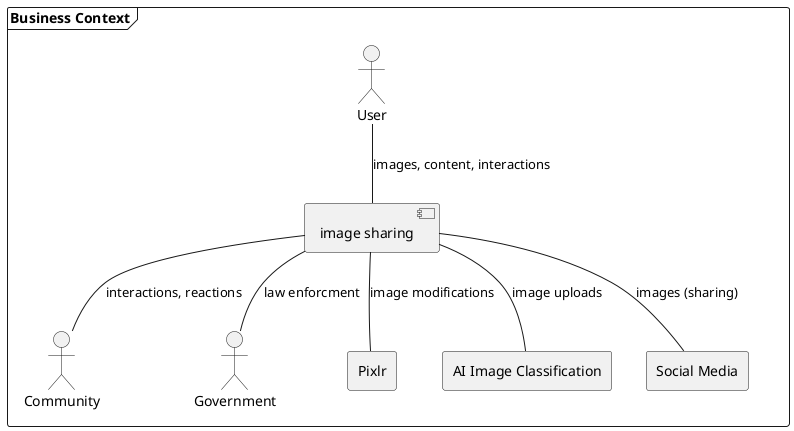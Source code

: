 @startuml

frame "Business Context" {

actor User

actor Community

actor Government

component "image sharing" as app

rectangle Pixlr

rectangle "AI Image Classification" as AI

rectangle "Social Media" as sm

User -- app : images, content, interactions

app -- Pixlr : image modifications

app -- AI : image uploads

app -- Government : law enforcment

app -- sm : images (sharing) 

app -- Community : interactions, reactions

}

@enduml